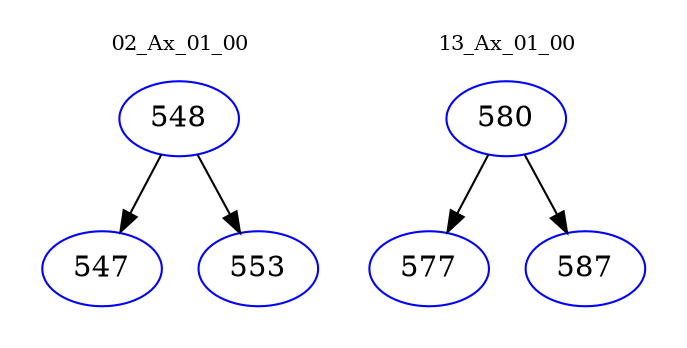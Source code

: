 digraph{
subgraph cluster_0 {
color = white
label = "02_Ax_01_00";
fontsize=10;
T0_548 [label="548", color="blue"]
T0_548 -> T0_547 [color="black"]
T0_547 [label="547", color="blue"]
T0_548 -> T0_553 [color="black"]
T0_553 [label="553", color="blue"]
}
subgraph cluster_1 {
color = white
label = "13_Ax_01_00";
fontsize=10;
T1_580 [label="580", color="blue"]
T1_580 -> T1_577 [color="black"]
T1_577 [label="577", color="blue"]
T1_580 -> T1_587 [color="black"]
T1_587 [label="587", color="blue"]
}
}
